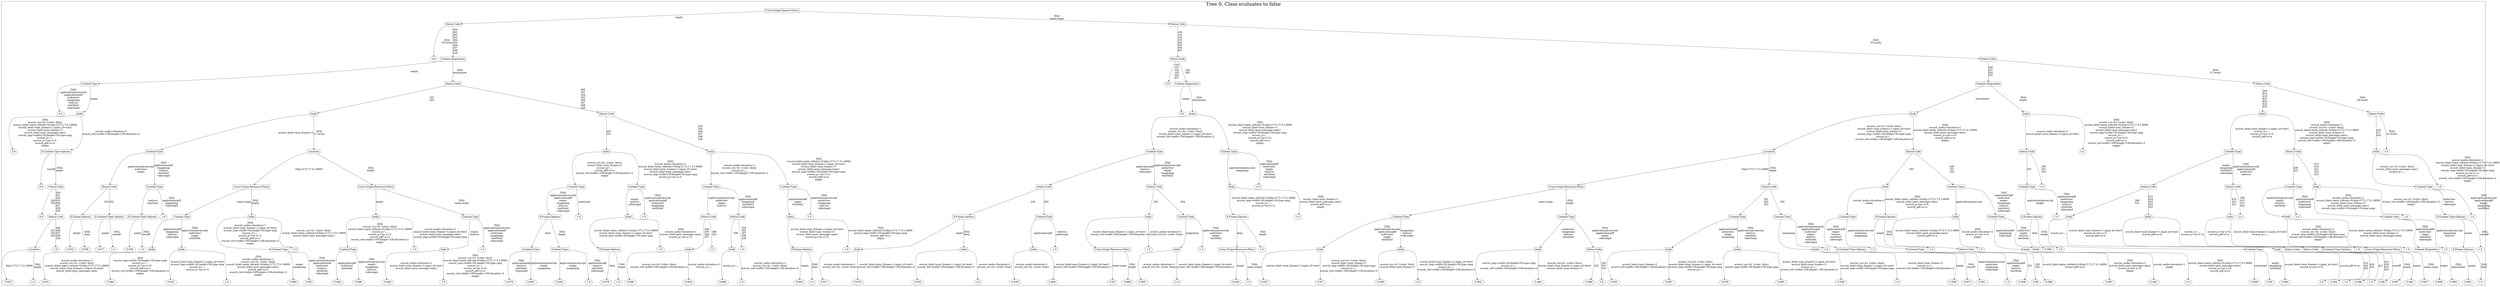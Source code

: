 /*
Generated by:
    http://https://github.com/h2oai/h2o-3/tree/master/h2o-genmodel/src/main/java/hex/genmodel/tools/PrintMojo.java
*/

/*
On a mac:

$ brew install graphviz
$ dot -Tpng file.gv -o file.png
$ open file.png
*/

digraph G {

subgraph cluster_0 {
/* Nodes */

/* Level 0 */
{
"SG_0_Node_0" [shape=box, fontsize=20, label="Cross-Origin-Opener-Policy"]
}

/* Level 1 */
{
"SG_0_Node_1" [shape=box, fontsize=20, label="Status-Code"]
"SG_0_Node_2" [shape=box, fontsize=20, label="Status-Code"]
}

/* Level 2 */
{
"SG_0_Node_187" [fontsize=20, label="0.0"]
"SG_0_Node_3" [shape=box, fontsize=20, label="Content-Disposition"]
"SG_0_Node_4" [shape=box, fontsize=20, label="Status-Code"]
"SG_0_Node_5" [shape=box, fontsize=20, label="Status-Code"]
}

/* Level 3 */
{
"SG_0_Node_6" [shape=box, fontsize=20, label="Content-Type"]
"SG_0_Node_7" [shape=box, fontsize=20, label="Status-Code"]
"SG_0_Node_188" [fontsize=20, label="0.0"]
"SG_0_Node_8" [shape=box, fontsize=20, label="Content-Disposition"]
"SG_0_Node_9" [shape=box, fontsize=20, label="Content-Disposition"]
"SG_0_Node_10" [shape=box, fontsize=20, label="Status-Code"]
}

/* Level 4 */
{
"SG_0_Node_189" [fontsize=20, label="0.0"]
"SG_0_Node_11" [shape=box, fontsize=20, label="body"]
"SG_0_Node_12" [shape=box, fontsize=20, label="body"]
"SG_0_Node_13" [shape=box, fontsize=20, label="Status-Code"]
"SG_0_Node_190" [fontsize=20, label="0.0"]
"SG_0_Node_14" [shape=box, fontsize=20, label="body"]
"SG_0_Node_15" [shape=box, fontsize=20, label="body"]
"SG_0_Node_16" [shape=box, fontsize=20, label="body"]
"SG_0_Node_17" [shape=box, fontsize=20, label="body"]
"SG_0_Node_18" [shape=box, fontsize=20, label="Status-Code"]
}

/* Level 5 */
{
"SG_0_Node_191" [fontsize=20, label="0.0"]
"SG_0_Node_19" [shape=box, fontsize=20, label="X-Content-Type-Options"]
"SG_0_Node_20" [shape=box, fontsize=20, label="Content-Type"]
"SG_0_Node_21" [shape=box, fontsize=20, label="Location"]
"SG_0_Node_22" [shape=box, fontsize=20, label="body"]
"SG_0_Node_23" [shape=box, fontsize=20, label="body"]
"SG_0_Node_24" [shape=box, fontsize=20, label="Content-Type"]
"SG_0_Node_25" [shape=box, fontsize=20, label="Content-Type"]
"SG_0_Node_26" [shape=box, fontsize=20, label="Location"]
"SG_0_Node_27" [shape=box, fontsize=20, label="Status-Code"]
"SG_0_Node_28" [shape=box, fontsize=20, label="Status-Code"]
"SG_0_Node_192" [fontsize=20, label="1.0"]
"SG_0_Node_29" [shape=box, fontsize=20, label="Content-Type"]
"SG_0_Node_30" [shape=box, fontsize=20, label="Status-Code"]
"SG_0_Node_31" [shape=box, fontsize=20, label="body"]
"SG_0_Node_193" [fontsize=20, label="1.0"]
}

/* Level 6 */
{
"SG_0_Node_194" [fontsize=20, label="0.0"]
"SG_0_Node_32" [shape=box, fontsize=20, label="Status-Code"]
"SG_0_Node_33" [shape=box, fontsize=20, label="Status-Code"]
"SG_0_Node_34" [shape=box, fontsize=20, label="Content-Type"]
"SG_0_Node_35" [shape=box, fontsize=20, label="Cross-Origin-Resource-Policy"]
"SG_0_Node_36" [shape=box, fontsize=20, label="Cross-Origin-Resource-Policy"]
"SG_0_Node_37" [shape=box, fontsize=20, label="Content-Type"]
"SG_0_Node_38" [shape=box, fontsize=20, label="Content-Type"]
"SG_0_Node_39" [shape=box, fontsize=20, label="Content-Type"]
"SG_0_Node_40" [shape=box, fontsize=20, label="Content-Type"]
"SG_0_Node_41" [shape=box, fontsize=20, label="Status-Code"]
"SG_0_Node_42" [shape=box, fontsize=20, label="Status-Code"]
"SG_0_Node_43" [shape=box, fontsize=20, label="body"]
"SG_0_Node_195" [fontsize=20, label="1.0"]
"SG_0_Node_44" [shape=box, fontsize=20, label="Cross-Origin-Resource-Policy"]
"SG_0_Node_45" [shape=box, fontsize=20, label="Status-Code"]
"SG_0_Node_46" [shape=box, fontsize=20, label="body"]
"SG_0_Node_47" [shape=box, fontsize=20, label="Content-Type"]
"SG_0_Node_48" [shape=box, fontsize=20, label="Content-Type"]
"SG_0_Node_196" [fontsize=20, label="1.0"]
"SG_0_Node_49" [shape=box, fontsize=20, label="Status-Code"]
"SG_0_Node_50" [shape=box, fontsize=20, label="Status-Code"]
"SG_0_Node_51" [shape=box, fontsize=20, label="Content-Type"]
"SG_0_Node_52" [shape=box, fontsize=20, label="body"]
"SG_0_Node_53" [shape=box, fontsize=20, label="Content-Type"]
"SG_0_Node_197" [fontsize=20, label="1.0"]
}

/* Level 7 */
{
"SG_0_Node_198" [fontsize=20, label="0.0"]
"SG_0_Node_54" [shape=box, fontsize=20, label="Status-Code"]
"SG_0_Node_55" [shape=box, fontsize=20, label="X-Frame-Options"]
"SG_0_Node_56" [shape=box, fontsize=20, label="X-Content-Type-Options"]
"SG_0_Node_57" [shape=box, fontsize=20, label="X-Content-Type-Options"]
"SG_0_Node_199" [fontsize=20, label="1.0"]
"SG_0_Node_58" [shape=box, fontsize=20, label="Content-Type"]
"SG_0_Node_59" [shape=box, fontsize=20, label="body"]
"SG_0_Node_60" [shape=box, fontsize=20, label="body"]
"SG_0_Node_61" [shape=box, fontsize=20, label="Content-Type"]
"SG_0_Node_62" [shape=box, fontsize=20, label="X-Frame-Options"]
"SG_0_Node_200" [fontsize=20, label="1.0"]
"SG_0_Node_63" [shape=box, fontsize=20, label="body"]
"SG_0_Node_201" [fontsize=20, label="1.0"]
"SG_0_Node_64" [shape=box, fontsize=20, label="Status-Code"]
"SG_0_Node_65" [shape=box, fontsize=20, label="Status-Code"]
"SG_0_Node_66" [shape=box, fontsize=20, label="body"]
"SG_0_Node_202" [fontsize=20, label="1.0"]
"SG_0_Node_67" [shape=box, fontsize=20, label="X-Frame-Options"]
"SG_0_Node_68" [shape=box, fontsize=20, label="Content-Type"]
"SG_0_Node_69" [shape=box, fontsize=20, label="body"]
"SG_0_Node_70" [shape=box, fontsize=20, label="Content-Type"]
"SG_0_Node_71" [shape=box, fontsize=20, label="X-Frame-Options"]
"SG_0_Node_203" [fontsize=20, label="1.0"]
"SG_0_Node_72" [shape=box, fontsize=20, label="Content-Type"]
"SG_0_Node_73" [shape=box, fontsize=20, label="Content-Type"]
"SG_0_Node_74" [shape=box, fontsize=20, label="Content-Type"]
"SG_0_Node_75" [shape=box, fontsize=20, label="Content-Type"]
"SG_0_Node_76" [shape=box, fontsize=20, label="Content-Type"]
"SG_0_Node_77" [shape=box, fontsize=20, label="X-Frame-Options"]
"SG_0_Node_78" [shape=box, fontsize=20, label="body"]
"SG_0_Node_79" [shape=box, fontsize=20, label="Content-Type"]
"SG_0_Node_80" [shape=box, fontsize=20, label="X-Frame-Options"]
"SG_0_Node_204" [fontsize=20, label="1.0"]
"SG_0_Node_81" [shape=box, fontsize=20, label="body"]
"SG_0_Node_82" [shape=box, fontsize=20, label="body"]
"SG_0_Node_83" [shape=box, fontsize=20, label="body"]
"SG_0_Node_205" [fontsize=20, label="1.0"]
"SG_0_Node_84" [shape=box, fontsize=20, label="body"]
"SG_0_Node_206" [fontsize=20, label="1.0"]
"SG_0_Node_85" [shape=box, fontsize=20, label="Content-Type"]
"SG_0_Node_207" [fontsize=20, label="1.0"]
"SG_0_Node_86" [shape=box, fontsize=20, label="X-Content-Type-Options"]
"SG_0_Node_208" [fontsize=20, label="1.0"]
}

/* Level 8 */
{
"SG_0_Node_87" [shape=box, fontsize=20, label="Location"]
"SG_0_Node_209" [fontsize=20, label="1.0"]
"SG_0_Node_210" [fontsize=20, label="0.833"]
"SG_0_Node_211" [fontsize=20, label="0.958"]
"SG_0_Node_212" [fontsize=20, label="0.917"]
"SG_0_Node_213" [fontsize=20, label="1.0"]
"SG_0_Node_214" [fontsize=20, label="0.938"]
"SG_0_Node_215" [fontsize=20, label="1.0"]
"SG_0_Node_92" [shape=box, fontsize=20, label="body"]
"SG_0_Node_93" [shape=box, fontsize=20, label="body"]
"SG_0_Node_94" [shape=box, fontsize=20, label="Content-Type"]
"SG_0_Node_216" [fontsize=20, label="1.0"]
"SG_0_Node_95" [shape=box, fontsize=20, label="Content-Type"]
"SG_0_Node_217" [fontsize=20, label="1.0"]
"SG_0_Node_96" [shape=box, fontsize=20, label="body"]
"SG_0_Node_218" [fontsize=20, label="1.0"]
"SG_0_Node_97" [shape=box, fontsize=20, label="Content-Type"]
"SG_0_Node_98" [shape=box, fontsize=20, label="Content-Type"]
"SG_0_Node_99" [shape=box, fontsize=20, label="X-Frame-Options"]
"SG_0_Node_219" [fontsize=20, label="1.0"]
"SG_0_Node_100" [shape=box, fontsize=20, label="body"]
"SG_0_Node_220" [fontsize=20, label="1.0"]
"SG_0_Node_101" [shape=box, fontsize=20, label="body"]
"SG_0_Node_221" [fontsize=20, label="1.0"]
"SG_0_Node_102" [shape=box, fontsize=20, label="X-Frame-Options"]
"SG_0_Node_222" [fontsize=20, label="1.0"]
"SG_0_Node_103" [shape=box, fontsize=20, label="body"]
"SG_0_Node_104" [shape=box, fontsize=20, label="body"]
"SG_0_Node_105" [shape=box, fontsize=20, label="body"]
"SG_0_Node_223" [fontsize=20, label="1.0"]
"SG_0_Node_106" [shape=box, fontsize=20, label="Cross-Origin-Resource-Policy"]
"SG_0_Node_224" [fontsize=20, label="1.0"]
"SG_0_Node_107" [shape=box, fontsize=20, label="body"]
"SG_0_Node_225" [fontsize=20, label="1.0"]
"SG_0_Node_108" [shape=box, fontsize=20, label="Cross-Origin-Resource-Policy"]
"SG_0_Node_226" [fontsize=20, label="1.0"]
"SG_0_Node_109" [shape=box, fontsize=20, label="body"]
"SG_0_Node_110" [shape=box, fontsize=20, label="body"]
"SG_0_Node_111" [shape=box, fontsize=20, label="body"]
"SG_0_Node_112" [shape=box, fontsize=20, label="Status-Code"]
"SG_0_Node_113" [shape=box, fontsize=20, label="body"]
"SG_0_Node_114" [shape=box, fontsize=20, label="body"]
"SG_0_Node_115" [shape=box, fontsize=20, label="body"]
"SG_0_Node_227" [fontsize=20, label="1.0"]
"SG_0_Node_116" [shape=box, fontsize=20, label="X-Content-Type-Options"]
"SG_0_Node_228" [fontsize=20, label="1.0"]
"SG_0_Node_117" [shape=box, fontsize=20, label="Content-Type"]
"SG_0_Node_229" [fontsize=20, label="1.0"]
"SG_0_Node_118" [shape=box, fontsize=20, label="Status-Code"]
"SG_0_Node_230" [fontsize=20, label="1.0"]
"SG_0_Node_119" [shape=box, fontsize=20, label="body"]
"SG_0_Node_120" [shape=box, fontsize=20, label="body"]
"SG_0_Node_231" [fontsize=20, label="0.906"]
"SG_0_Node_232" [fontsize=20, label="1.0"]
"SG_0_Node_122" [shape=box, fontsize=20, label="Content-Type"]
"SG_0_Node_123" [shape=box, fontsize=20, label="body"]
"SG_0_Node_124" [shape=box, fontsize=20, label="Status-Code"]
"SG_0_Node_125" [shape=box, fontsize=20, label="Status-Code"]
"SG_0_Node_126" [shape=box, fontsize=20, label="X-Content-Type-Options"]
"SG_0_Node_233" [fontsize=20, label="1.0"]
"SG_0_Node_127" [shape=box, fontsize=20, label="Cross-Origin-Resource-Policy"]
"SG_0_Node_234" [fontsize=20, label="1.0"]
"SG_0_Node_128" [shape=box, fontsize=20, label="Content-Disposition"]
"SG_0_Node_235" [fontsize=20, label="1.0"]
"SG_0_Node_129" [shape=box, fontsize=20, label="X-Frame-Options"]
"SG_0_Node_236" [fontsize=20, label="1.0"]
}

/* Level 9 */
{
"SG_0_Node_237" [fontsize=20, label="0.833"]
"SG_0_Node_238" [fontsize=20, label="1.0"]
"SG_0_Node_239" [fontsize=20, label="0.925"]
"SG_0_Node_240" [fontsize=20, label="0.984"]
"SG_0_Node_241" [fontsize=20, label="0.953"]
"SG_0_Node_242" [fontsize=20, label="1.0"]
"SG_0_Node_243" [fontsize=20, label="0.969"]
"SG_0_Node_244" [fontsize=20, label="0.99"]
"SG_0_Node_245" [fontsize=20, label="0.964"]
"SG_0_Node_246" [fontsize=20, label="0.986"]
"SG_0_Node_247" [fontsize=20, label="0.938"]
"SG_0_Node_248" [fontsize=20, label="1.0"]
"SG_0_Node_249" [fontsize=20, label="0.979"]
"SG_0_Node_250" [fontsize=20, label="0.993"]
"SG_0_Node_251" [fontsize=20, label="0.983"]
"SG_0_Node_252" [fontsize=20, label="1.0"]
"SG_0_Node_253" [fontsize=20, label="0.979"]
"SG_0_Node_254" [fontsize=20, label="1.0"]
"SG_0_Node_255" [fontsize=20, label="0.986"]
"SG_0_Node_256" [fontsize=20, label="0.994"]
"SG_0_Node_257" [fontsize=20, label="0.984"]
"SG_0_Node_258" [fontsize=20, label="1.0"]
"SG_0_Node_259" [fontsize=20, label="0.993"]
"SG_0_Node_260" [fontsize=20, label="1.0"]
"SG_0_Node_261" [fontsize=20, label="0.917"]
"SG_0_Node_262" [fontsize=20, label="0.979"]
"SG_0_Node_263" [fontsize=20, label="0.958"]
"SG_0_Node_264" [fontsize=20, label="1.0"]
"SG_0_Node_265" [fontsize=20, label="0.938"]
"SG_0_Node_266" [fontsize=20, label="0.969"]
"SG_0_Node_267" [fontsize=20, label="0.95"]
"SG_0_Node_268" [fontsize=20, label="0.988"]
"SG_0_Node_269" [fontsize=20, label="0.969"]
"SG_0_Node_270" [fontsize=20, label="1.0"]
"SG_0_Node_271" [fontsize=20, label="0.938"]
"SG_0_Node_272" [fontsize=20, label="1.0"]
"SG_0_Node_273" [fontsize=20, label="0.925"]
"SG_0_Node_274" [fontsize=20, label="0.97"]
"SG_0_Node_275" [fontsize=20, label="0.958"]
"SG_0_Node_276" [fontsize=20, label="1.0"]
"SG_0_Node_277" [fontsize=20, label="0.964"]
"SG_0_Node_278" [fontsize=20, label="0.984"]
"SG_0_Node_279" [fontsize=20, label="0.969"]
"SG_0_Node_280" [fontsize=20, label="1.0"]
"SG_0_Node_281" [fontsize=20, label="0.958"]
"SG_0_Node_282" [fontsize=20, label="0.987"]
"SG_0_Node_283" [fontsize=20, label="0.979"]
"SG_0_Node_284" [fontsize=20, label="0.995"]
"SG_0_Node_285" [fontsize=20, label="0.958"]
"SG_0_Node_286" [fontsize=20, label="1.0"]
"SG_0_Node_287" [fontsize=20, label="0.938"]
"SG_0_Node_288" [fontsize=20, label="0.975"]
"SG_0_Node_289" [fontsize=20, label="0.961"]
"SG_0_Node_290" [fontsize=20, label="1.0"]
"SG_0_Node_291" [fontsize=20, label="0.938"]
"SG_0_Node_292" [fontsize=20, label="0.99"]
"SG_0_Node_293" [fontsize=20, label="0.986"]
"SG_0_Node_294" [fontsize=20, label="0.997"]
"SG_0_Node_295" [fontsize=20, label="0.992"]
"SG_0_Node_296" [fontsize=20, label="1.0"]
"SG_0_Node_297" [fontsize=20, label="0.969"]
"SG_0_Node_298" [fontsize=20, label="0.99"]
"SG_0_Node_299" [fontsize=20, label="0.992"]
"SG_0_Node_300" [fontsize=20, label="1.0"]
"SG_0_Node_301" [fontsize=20, label="0.992"]
"SG_0_Node_302" [fontsize=20, label="1.0"]
"SG_0_Node_303" [fontsize=20, label="0.996"]
"SG_0_Node_304" [fontsize=20, label="1.0"]
"SG_0_Node_305" [fontsize=20, label="0.99"]
"SG_0_Node_306" [fontsize=20, label="0.997"]
"SG_0_Node_307" [fontsize=20, label="0.992"]
"SG_0_Node_308" [fontsize=20, label="0.997"]
"SG_0_Node_309" [fontsize=20, label="0.998"]
"SG_0_Node_310" [fontsize=20, label="0.999"]
"SG_0_Node_311" [fontsize=20, label="0.981"]
"SG_0_Node_312" [fontsize=20, label="1.0"]
}

/* Edges */
"SG_0_Node_0" -> "SG_0_Node_1" [fontsize=20, label="empty
"]
"SG_0_Node_0" -> "SG_0_Node_2" [fontsize=20, label="[NA]
same-origin
"]
"SG_0_Node_2" -> "SG_0_Node_4" [fontsize=20, label="100
101
102
103
204
205
304
407
"]
"SG_0_Node_2" -> "SG_0_Node_5" [fontsize=20, label="[NA]
55 levels
"]
"SG_0_Node_5" -> "SG_0_Node_9" [fontsize=20, label="200
201
202
203
"]
"SG_0_Node_5" -> "SG_0_Node_10" [fontsize=20, label="[NA]
51 levels
"]
"SG_0_Node_10" -> "SG_0_Node_17" [fontsize=20, label="206
415
418
421
422
423
425
"]
"SG_0_Node_10" -> "SG_0_Node_18" [fontsize=20, label="[NA]
44 levels
"]
"SG_0_Node_18" -> "SG_0_Node_31" [fontsize=20, label="416
417
424
"]
"SG_0_Node_18" -> "SG_0_Node_193" [fontsize=20, label="[NA]
41 levels
"]
"SG_0_Node_31" -> "SG_0_Node_53" [fontsize=20, label="ecocnt_css=h1 {color: blue}
ecocnt_html=post_message=mes1
ecocnt_js=.,,.
"]
"SG_0_Node_31" -> "SG_0_Node_197" [fontsize=20, label="[NA]
ecocnt_audio=duration=1
ecocnt_html=meta_refresh=0;http://172.17.0.1:8000
ecocnt_html=num_frames=1,input_id=test1
ecocnt_html=num_frames=2
ecocnt_img=width=50,height=50,type=png
ecocnt_js=var a=5;
ecocnt_pdf=a=a
ecocnt_vid=width=100,height=100,duration=2
empty
"]
"SG_0_Node_53" -> "SG_0_Node_86" [fontsize=20, label="audio/wav
text/css
video/mp4
"]
"SG_0_Node_53" -> "SG_0_Node_208" [fontsize=20, label="[NA]
application/javascript
application/pdf
empty
image/png
text/html
"]
"SG_0_Node_86" -> "SG_0_Node_129" [fontsize=20, label="empty
"]
"SG_0_Node_86" -> "SG_0_Node_236" [fontsize=20, label="[NA]
nosniff
"]
"SG_0_Node_129" -> "SG_0_Node_311" [fontsize=20, label="empty
"]
"SG_0_Node_129" -> "SG_0_Node_312" [fontsize=20, label="[NA]
deny
"]
"SG_0_Node_17" -> "SG_0_Node_29" [fontsize=20, label="ecocnt_html=num_frames=1,input_id=test1
ecocnt_js=.,,.
ecocnt_js=var a=5;
ecocnt_pdf=a=a
"]
"SG_0_Node_17" -> "SG_0_Node_30" [fontsize=20, label="[NA]
ecocnt_audio=duration=1
ecocnt_css=h1 {color: blue}
ecocnt_html=meta_refresh=0;http://172.17.0.1:8000
ecocnt_html=num_frames=2
ecocnt_html=post_message=mes1
ecocnt_img=width=50,height=50,type=png
ecocnt_vid=width=100,height=100,duration=2
empty
"]
"SG_0_Node_30" -> "SG_0_Node_51" [fontsize=20, label="206
422
"]
"SG_0_Node_30" -> "SG_0_Node_52" [fontsize=20, label="415
418
421
423
425
"]
"SG_0_Node_52" -> "SG_0_Node_85" [fontsize=20, label="[NA]
ecocnt_audio=duration=1
ecocnt_html=meta_refresh=0;http://172.17.0.1:8000
ecocnt_html=num_frames=2
ecocnt_html=post_message=mes1
ecocnt_img=width=50,height=50,type=png
"]
"SG_0_Node_52" -> "SG_0_Node_207" [fontsize=20, label="ecocnt_css=h1 {color: blue}
ecocnt_vid=width=100,height=100,duration=2
empty
"]
"SG_0_Node_85" -> "SG_0_Node_128" [fontsize=20, label="[NA]
application/pdf
audio/wav
empty
text/html
video/mp4
"]
"SG_0_Node_85" -> "SG_0_Node_235" [fontsize=20, label="application/javascript
image/png
text/css
"]
"SG_0_Node_128" -> "SG_0_Node_309" [fontsize=20, label="empty
"]
"SG_0_Node_128" -> "SG_0_Node_310" [fontsize=20, label="[NA]
attachment
"]
"SG_0_Node_51" -> "SG_0_Node_84" [fontsize=20, label="application/javascript
empty
text/css
text/html
"]
"SG_0_Node_51" -> "SG_0_Node_206" [fontsize=20, label="[NA]
application/pdf
audio/wav
image/png
video/mp4
"]
"SG_0_Node_84" -> "SG_0_Node_127" [fontsize=20, label="[NA]
ecocnt_audio=duration=1
ecocnt_css=h1 {color: blue}
ecocnt_img=width=50,height=50,type=png
ecocnt_vid=width=100,height=100,duration=2
empty
"]
"SG_0_Node_84" -> "SG_0_Node_234" [fontsize=20, label="ecocnt_html=meta_refresh=0;http://172.17.0.1:8000
ecocnt_html=num_frames=2
ecocnt_html=post_message=mes1
"]
"SG_0_Node_127" -> "SG_0_Node_307" [fontsize=20, label="empty
"]
"SG_0_Node_127" -> "SG_0_Node_308" [fontsize=20, label="[NA]
same-origin
"]
"SG_0_Node_29" -> "SG_0_Node_49" [fontsize=20, label="empty
image/png
text/html
video/mp4
"]
"SG_0_Node_29" -> "SG_0_Node_50" [fontsize=20, label="[NA]
application/javascript
application/pdf
audio/wav
text/css
"]
"SG_0_Node_50" -> "SG_0_Node_83" [fontsize=20, label="418
423
425
"]
"SG_0_Node_50" -> "SG_0_Node_205" [fontsize=20, label="206
415
421
422
"]
"SG_0_Node_83" -> "SG_0_Node_126" [fontsize=20, label="ecocnt_js=var a=5;
ecocnt_pdf=a=a
"]
"SG_0_Node_83" -> "SG_0_Node_233" [fontsize=20, label="ecocnt_html=num_frames=1,input_id=test1
ecocnt_js=.,,.
"]
"SG_0_Node_126" -> "SG_0_Node_305" [fontsize=20, label="nosniff
"]
"SG_0_Node_126" -> "SG_0_Node_306" [fontsize=20, label="[NA]
empty
"]
"SG_0_Node_49" -> "SG_0_Node_81" [fontsize=20, label="206
421
"]
"SG_0_Node_49" -> "SG_0_Node_82" [fontsize=20, label="415
418
422
423
425
"]
"SG_0_Node_82" -> "SG_0_Node_124" [fontsize=20, label="ecocnt_html=num_frames=1,input_id=test1
ecocnt_pdf=a=a
"]
"SG_0_Node_82" -> "SG_0_Node_125" [fontsize=20, label="ecocnt_js=.,,.
ecocnt_js=var a=5;
"]
"SG_0_Node_125" -> "SG_0_Node_303" [fontsize=20, label="423
"]
"SG_0_Node_125" -> "SG_0_Node_304" [fontsize=20, label="415
418
422
425
"]
"SG_0_Node_124" -> "SG_0_Node_301" [fontsize=20, label="415
422
425
"]
"SG_0_Node_124" -> "SG_0_Node_302" [fontsize=20, label="418
423
"]
"SG_0_Node_81" -> "SG_0_Node_122" [fontsize=20, label="ecocnt_js=.,,.
"]
"SG_0_Node_81" -> "SG_0_Node_123" [fontsize=20, label="ecocnt_html=num_frames=1,input_id=test1
ecocnt_js=var a=5;
ecocnt_pdf=a=a
"]
"SG_0_Node_123" -> "SG_0_Node_299" [fontsize=20, label="ecocnt_html=num_frames=1,input_id=test1
ecocnt_js=var a=5;
"]
"SG_0_Node_123" -> "SG_0_Node_300" [fontsize=20, label="ecocnt_pdf=a=a
"]
"SG_0_Node_122" -> "SG_0_Node_297" [fontsize=20, label="video/mp4
"]
"SG_0_Node_122" -> "SG_0_Node_298" [fontsize=20, label="empty
image/png
text/html
"]
"SG_0_Node_9" -> "SG_0_Node_15" [fontsize=20, label="attachment
"]
"SG_0_Node_9" -> "SG_0_Node_16" [fontsize=20, label="[NA]
empty
"]
"SG_0_Node_16" -> "SG_0_Node_28" [fontsize=20, label="ecocnt_audio=duration=1
ecocnt_html=num_frames=1,input_id=test1
"]
"SG_0_Node_16" -> "SG_0_Node_192" [fontsize=20, label="[NA]
ecocnt_css=h1 {color: blue}
ecocnt_html=meta_refresh=0;http://172.17.0.1:8000
ecocnt_html=num_frames=2
ecocnt_html=post_message=mes1
ecocnt_img=width=50,height=50,type=png
ecocnt_js=.,,.
ecocnt_js=var a=5;
ecocnt_pdf=a=a
ecocnt_vid=width=100,height=100,duration=2
empty
"]
"SG_0_Node_28" -> "SG_0_Node_48" [fontsize=20, label="201
"]
"SG_0_Node_28" -> "SG_0_Node_196" [fontsize=20, label="200
202
203
"]
"SG_0_Node_48" -> "SG_0_Node_80" [fontsize=20, label="application/javascript
empty
"]
"SG_0_Node_48" -> "SG_0_Node_204" [fontsize=20, label="[NA]
application/pdf
audio/wav
image/png
text/css
text/html
video/mp4
"]
"SG_0_Node_80" -> "SG_0_Node_231" [fontsize=20, label="deny
"]
"SG_0_Node_80" -> "SG_0_Node_232" [fontsize=20, label="[NA]
empty
"]
"SG_0_Node_15" -> "SG_0_Node_26" [fontsize=20, label="ecocnt_css=h1 {color: blue}
ecocnt_html=num_frames=1,input_id=test1
ecocnt_html=num_frames=2
ecocnt_img=width=50,height=50,type=png
ecocnt_js=.,,.
ecocnt_vid=width=100,height=100,duration=2
"]
"SG_0_Node_15" -> "SG_0_Node_27" [fontsize=20, label="[NA]
ecocnt_audio=duration=1
ecocnt_html=meta_refresh=0;http://172.17.0.1:8000
ecocnt_html=post_message=mes1
ecocnt_js=var a=5;
ecocnt_pdf=a=a
empty
"]
"SG_0_Node_27" -> "SG_0_Node_46" [fontsize=20, label="203
"]
"SG_0_Node_27" -> "SG_0_Node_47" [fontsize=20, label="200
201
202
"]
"SG_0_Node_47" -> "SG_0_Node_78" [fontsize=20, label="application/javascript
"]
"SG_0_Node_47" -> "SG_0_Node_79" [fontsize=20, label="[NA]
application/pdf
audio/wav
empty
image/png
text/css
text/html
video/mp4
"]
"SG_0_Node_79" -> "SG_0_Node_119" [fontsize=20, label="application/pdf
image/png
video/mp4
"]
"SG_0_Node_79" -> "SG_0_Node_120" [fontsize=20, label="[NA]
audio/wav
empty
text/css
text/html
"]
"SG_0_Node_120" -> "SG_0_Node_295" [fontsize=20, label="ecocnt_audio=duration=1
empty
"]
"SG_0_Node_120" -> "SG_0_Node_296" [fontsize=20, label="[NA]
ecocnt_html=meta_refresh=0;http://172.17.0.1:8000
ecocnt_html=post_message=mes1
ecocnt_js=var a=5;
ecocnt_pdf=a=a
"]
"SG_0_Node_119" -> "SG_0_Node_293" [fontsize=20, label="ecocnt_html=meta_refresh=0;http://172.17.0.1:8000
ecocnt_pdf=a=a
"]
"SG_0_Node_119" -> "SG_0_Node_294" [fontsize=20, label="[NA]
ecocnt_audio=duration=1
ecocnt_html=post_message=mes1
ecocnt_js=var a=5;
empty
"]
"SG_0_Node_78" -> "SG_0_Node_118" [fontsize=20, label="ecocnt_html=meta_refresh=0;http://172.17.0.1:8000
ecocnt_html=post_message=mes1
ecocnt_pdf=a=a
"]
"SG_0_Node_78" -> "SG_0_Node_230" [fontsize=20, label="[NA]
ecocnt_audio=duration=1
ecocnt_js=var a=5;
empty
"]
"SG_0_Node_118" -> "SG_0_Node_291" [fontsize=20, label="201
"]
"SG_0_Node_118" -> "SG_0_Node_292" [fontsize=20, label="200
202
"]
"SG_0_Node_46" -> "SG_0_Node_76" [fontsize=20, label="ecocnt_audio=duration=1
empty
"]
"SG_0_Node_46" -> "SG_0_Node_77" [fontsize=20, label="[NA]
ecocnt_html=meta_refresh=0;http://172.17.0.1:8000
ecocnt_html=post_message=mes1
ecocnt_js=var a=5;
ecocnt_pdf=a=a
"]
"SG_0_Node_77" -> "SG_0_Node_117" [fontsize=20, label="empty
"]
"SG_0_Node_77" -> "SG_0_Node_229" [fontsize=20, label="[NA]
deny
"]
"SG_0_Node_117" -> "SG_0_Node_289" [fontsize=20, label="application/javascript
audio/wav
image/png
video/mp4
"]
"SG_0_Node_117" -> "SG_0_Node_290" [fontsize=20, label="[NA]
application/pdf
empty
text/css
text/html
"]
"SG_0_Node_76" -> "SG_0_Node_116" [fontsize=20, label="[NA]
application/pdf
empty
text/css
text/html
video/mp4
"]
"SG_0_Node_76" -> "SG_0_Node_228" [fontsize=20, label="application/javascript
audio/wav
image/png
"]
"SG_0_Node_116" -> "SG_0_Node_287" [fontsize=20, label="empty
"]
"SG_0_Node_116" -> "SG_0_Node_288" [fontsize=20, label="[NA]
nosniff
"]
"SG_0_Node_26" -> "SG_0_Node_44" [fontsize=20, label="http://172.17.0.1:8000
"]
"SG_0_Node_26" -> "SG_0_Node_45" [fontsize=20, label="[NA]
empty
"]
"SG_0_Node_45" -> "SG_0_Node_74" [fontsize=20, label="201
202
203
"]
"SG_0_Node_45" -> "SG_0_Node_75" [fontsize=20, label="200
"]
"SG_0_Node_75" -> "SG_0_Node_115" [fontsize=20, label="image/png
"]
"SG_0_Node_75" -> "SG_0_Node_227" [fontsize=20, label="[NA]
application/javascript
application/pdf
audio/wav
empty
text/css
text/html
video/mp4
"]
"SG_0_Node_115" -> "SG_0_Node_285" [fontsize=20, label="ecocnt_css=h1 {color: blue}
ecocnt_html=num_frames=1,input_id=test1
ecocnt_img=width=50,height=50,type=png
"]
"SG_0_Node_115" -> "SG_0_Node_286" [fontsize=20, label="ecocnt_html=num_frames=2
ecocnt_js=.,,.
ecocnt_vid=width=100,height=100,duration=2
"]
"SG_0_Node_74" -> "SG_0_Node_113" [fontsize=20, label="application/pdf
audio/wav
empty
image/png
"]
"SG_0_Node_74" -> "SG_0_Node_114" [fontsize=20, label="[NA]
application/javascript
text/css
text/html
video/mp4
"]
"SG_0_Node_114" -> "SG_0_Node_283" [fontsize=20, label="ecocnt_css=h1 {color: blue}
ecocnt_img=width=50,height=50,type=png
"]
"SG_0_Node_114" -> "SG_0_Node_284" [fontsize=20, label="ecocnt_html=num_frames=1,input_id=test1
ecocnt_html=num_frames=2
ecocnt_js=.,,.
ecocnt_vid=width=100,height=100,duration=2
"]
"SG_0_Node_113" -> "SG_0_Node_281" [fontsize=20, label="ecocnt_html=num_frames=2
ecocnt_vid=width=100,height=100,duration=2
"]
"SG_0_Node_113" -> "SG_0_Node_282" [fontsize=20, label="ecocnt_css=h1 {color: blue}
ecocnt_html=num_frames=1,input_id=test1
ecocnt_img=width=50,height=50,type=png
ecocnt_js=.,,.
"]
"SG_0_Node_44" -> "SG_0_Node_72" [fontsize=20, label="same-origin
"]
"SG_0_Node_44" -> "SG_0_Node_73" [fontsize=20, label="[NA]
empty
"]
"SG_0_Node_73" -> "SG_0_Node_111" [fontsize=20, label="audio/wav
image/png
text/css
text/html
"]
"SG_0_Node_73" -> "SG_0_Node_112" [fontsize=20, label="[NA]
application/javascript
application/pdf
empty
video/mp4
"]
"SG_0_Node_112" -> "SG_0_Node_279" [fontsize=20, label="202
"]
"SG_0_Node_112" -> "SG_0_Node_280" [fontsize=20, label="200
201
203
"]
"SG_0_Node_111" -> "SG_0_Node_277" [fontsize=20, label="ecocnt_img=width=50,height=50,type=png
ecocnt_js=.,,.
ecocnt_vid=width=100,height=100,duration=2
"]
"SG_0_Node_111" -> "SG_0_Node_278" [fontsize=20, label="ecocnt_css=h1 {color: blue}
ecocnt_html=num_frames=1,input_id=test1
ecocnt_html=num_frames=2
"]
"SG_0_Node_72" -> "SG_0_Node_109" [fontsize=20, label="[NA]
application/javascript
application/pdf
audio/wav
empty
text/html
"]
"SG_0_Node_72" -> "SG_0_Node_110" [fontsize=20, label="image/png
text/css
video/mp4
"]
"SG_0_Node_110" -> "SG_0_Node_275" [fontsize=20, label="ecocnt_css=h1 {color: blue}
ecocnt_html=num_frames=2
"]
"SG_0_Node_110" -> "SG_0_Node_276" [fontsize=20, label="ecocnt_html=num_frames=1,input_id=test1
ecocnt_img=width=50,height=50,type=png
ecocnt_js=.,,.
ecocnt_vid=width=100,height=100,duration=2
"]
"SG_0_Node_109" -> "SG_0_Node_273" [fontsize=20, label="ecocnt_html=num_frames=1,input_id=test1
"]
"SG_0_Node_109" -> "SG_0_Node_274" [fontsize=20, label="ecocnt_css=h1 {color: blue}
ecocnt_html=num_frames=2
ecocnt_img=width=50,height=50,type=png
ecocnt_js=.,,.
ecocnt_vid=width=100,height=100,duration=2
"]
"SG_0_Node_4" -> "SG_0_Node_188" [fontsize=20, label="100
101
102
103
304
407
"]
"SG_0_Node_4" -> "SG_0_Node_8" [fontsize=20, label="204
205
"]
"SG_0_Node_8" -> "SG_0_Node_190" [fontsize=20, label="empty
"]
"SG_0_Node_8" -> "SG_0_Node_14" [fontsize=20, label="[NA]
attachment
"]
"SG_0_Node_14" -> "SG_0_Node_24" [fontsize=20, label="ecocnt_audio=duration=1
ecocnt_css=h1 {color: blue}
ecocnt_html=num_frames=1,input_id=test1
ecocnt_vid=width=100,height=100,duration=2
"]
"SG_0_Node_14" -> "SG_0_Node_25" [fontsize=20, label="[NA]
ecocnt_html=meta_refresh=0;http://172.17.0.1:8000
ecocnt_html=num_frames=2
ecocnt_html=post_message=mes1
ecocnt_img=width=50,height=50,type=png
ecocnt_js=.,,.
ecocnt_js=var a=5;
ecocnt_pdf=a=a
empty
"]
"SG_0_Node_25" -> "SG_0_Node_43" [fontsize=20, label="application/javascript
image/png
"]
"SG_0_Node_25" -> "SG_0_Node_195" [fontsize=20, label="[NA]
application/pdf
audio/wav
empty
text/css
text/html
video/mp4
"]
"SG_0_Node_43" -> "SG_0_Node_71" [fontsize=20, label="ecocnt_html=meta_refresh=0;http://172.17.0.1:8000
ecocnt_img=width=50,height=50,type=png
ecocnt_js=.,,.
ecocnt_js=var a=5;
"]
"SG_0_Node_43" -> "SG_0_Node_203" [fontsize=20, label="[NA]
ecocnt_html=num_frames=2
ecocnt_html=post_message=mes1
ecocnt_pdf=a=a
empty
"]
"SG_0_Node_71" -> "SG_0_Node_108" [fontsize=20, label="deny
"]
"SG_0_Node_71" -> "SG_0_Node_226" [fontsize=20, label="[NA]
empty
"]
"SG_0_Node_108" -> "SG_0_Node_271" [fontsize=20, label="empty
"]
"SG_0_Node_108" -> "SG_0_Node_272" [fontsize=20, label="[NA]
same-origin
"]
"SG_0_Node_24" -> "SG_0_Node_41" [fontsize=20, label="application/pdf
text/css
video/mp4
"]
"SG_0_Node_24" -> "SG_0_Node_42" [fontsize=20, label="[NA]
application/javascript
audio/wav
empty
image/png
text/html
"]
"SG_0_Node_42" -> "SG_0_Node_69" [fontsize=20, label="205
"]
"SG_0_Node_42" -> "SG_0_Node_70" [fontsize=20, label="204
"]
"SG_0_Node_70" -> "SG_0_Node_107" [fontsize=20, label="image/png
"]
"SG_0_Node_70" -> "SG_0_Node_225" [fontsize=20, label="[NA]
application/javascript
audio/wav
empty
text/html
"]
"SG_0_Node_107" -> "SG_0_Node_269" [fontsize=20, label="ecocnt_audio=duration=1
ecocnt_css=h1 {color: blue}
"]
"SG_0_Node_107" -> "SG_0_Node_270" [fontsize=20, label="ecocnt_html=num_frames=1,input_id=test1
ecocnt_vid=width=100,height=100,duration=2
"]
"SG_0_Node_69" -> "SG_0_Node_106" [fontsize=20, label="ecocnt_html=num_frames=1,input_id=test1
ecocnt_vid=width=100,height=100,duration=2
"]
"SG_0_Node_69" -> "SG_0_Node_224" [fontsize=20, label="ecocnt_audio=duration=1
ecocnt_css=h1 {color: blue}
"]
"SG_0_Node_106" -> "SG_0_Node_267" [fontsize=20, label="same-origin
"]
"SG_0_Node_106" -> "SG_0_Node_268" [fontsize=20, label="[NA]
empty
"]
"SG_0_Node_41" -> "SG_0_Node_67" [fontsize=20, label="204
"]
"SG_0_Node_41" -> "SG_0_Node_68" [fontsize=20, label="205
"]
"SG_0_Node_68" -> "SG_0_Node_105" [fontsize=20, label="application/pdf
"]
"SG_0_Node_68" -> "SG_0_Node_223" [fontsize=20, label="text/css
video/mp4
"]
"SG_0_Node_105" -> "SG_0_Node_265" [fontsize=20, label="ecocnt_audio=duration=1
ecocnt_css=h1 {color: blue}
"]
"SG_0_Node_105" -> "SG_0_Node_266" [fontsize=20, label="ecocnt_html=num_frames=1,input_id=test1
ecocnt_vid=width=100,height=100,duration=2
"]
"SG_0_Node_67" -> "SG_0_Node_103" [fontsize=20, label="empty
"]
"SG_0_Node_67" -> "SG_0_Node_104" [fontsize=20, label="[NA]
deny
"]
"SG_0_Node_104" -> "SG_0_Node_263" [fontsize=20, label="ecocnt_html=num_frames=1,input_id=test1
ecocnt_vid=width=100,height=100,duration=2
"]
"SG_0_Node_104" -> "SG_0_Node_264" [fontsize=20, label="ecocnt_audio=duration=1
ecocnt_css=h1 {color: blue}
"]
"SG_0_Node_103" -> "SG_0_Node_261" [fontsize=20, label="ecocnt_audio=duration=1
ecocnt_css=h1 {color: blue}
"]
"SG_0_Node_103" -> "SG_0_Node_262" [fontsize=20, label="ecocnt_html=num_frames=1,input_id=test1
ecocnt_vid=width=100,height=100,duration=2
"]
"SG_0_Node_1" -> "SG_0_Node_187" [fontsize=20, label="[NA]
53 levels
"]
"SG_0_Node_1" -> "SG_0_Node_3" [fontsize=20, label="200
201
202
203
204
205
206
207
208
226
"]
"SG_0_Node_3" -> "SG_0_Node_6" [fontsize=20, label="empty
"]
"SG_0_Node_3" -> "SG_0_Node_7" [fontsize=20, label="[NA]
attachment
"]
"SG_0_Node_7" -> "SG_0_Node_12" [fontsize=20, label="202
203
"]
"SG_0_Node_7" -> "SG_0_Node_13" [fontsize=20, label="200
201
204
205
206
207
208
226
"]
"SG_0_Node_13" -> "SG_0_Node_22" [fontsize=20, label="200
201
"]
"SG_0_Node_13" -> "SG_0_Node_23" [fontsize=20, label="204
205
206
207
208
226
"]
"SG_0_Node_23" -> "SG_0_Node_39" [fontsize=20, label="ecocnt_audio=duration=1
ecocnt_css=h1 {color: blue}
ecocnt_js=.,,.
ecocnt_vid=width=100,height=100,duration=2
"]
"SG_0_Node_23" -> "SG_0_Node_40" [fontsize=20, label="[NA]
ecocnt_html=meta_refresh=0;http://172.17.0.1:8000
ecocnt_html=num_frames=1,input_id=test1
ecocnt_html=num_frames=2
ecocnt_html=post_message=mes1
ecocnt_img=width=50,height=50,type=png
ecocnt_js=var a=5;
ecocnt_pdf=a=a
empty
"]
"SG_0_Node_40" -> "SG_0_Node_66" [fontsize=20, label="application/pdf
empty
text/html
"]
"SG_0_Node_40" -> "SG_0_Node_202" [fontsize=20, label="[NA]
application/javascript
audio/wav
image/png
text/css
video/mp4
"]
"SG_0_Node_66" -> "SG_0_Node_102" [fontsize=20, label="ecocnt_html=num_frames=1,input_id=test1
ecocnt_html=num_frames=2
ecocnt_html=post_message=mes1
ecocnt_js=var a=5;
"]
"SG_0_Node_66" -> "SG_0_Node_222" [fontsize=20, label="[NA]
ecocnt_html=meta_refresh=0;http://172.17.0.1:8000
ecocnt_img=width=50,height=50,type=png
ecocnt_pdf=a=a
empty
"]
"SG_0_Node_102" -> "SG_0_Node_259" [fontsize=20, label="empty
"]
"SG_0_Node_102" -> "SG_0_Node_260" [fontsize=20, label="[NA]
deny
"]
"SG_0_Node_39" -> "SG_0_Node_64" [fontsize=20, label="application/javascript
audio/wav
empty
text/css
"]
"SG_0_Node_39" -> "SG_0_Node_65" [fontsize=20, label="[NA]
application/pdf
image/png
text/html
video/mp4
"]
"SG_0_Node_65" -> "SG_0_Node_101" [fontsize=20, label="206
"]
"SG_0_Node_65" -> "SG_0_Node_221" [fontsize=20, label="204
205
207
208
226
"]
"SG_0_Node_101" -> "SG_0_Node_257" [fontsize=20, label="ecocnt_js=.,,.
"]
"SG_0_Node_101" -> "SG_0_Node_258" [fontsize=20, label="ecocnt_audio=duration=1
ecocnt_css=h1 {color: blue}
ecocnt_vid=width=100,height=100,duration=2
"]
"SG_0_Node_64" -> "SG_0_Node_100" [fontsize=20, label="204
205
206
207
"]
"SG_0_Node_64" -> "SG_0_Node_220" [fontsize=20, label="208
226
"]
"SG_0_Node_100" -> "SG_0_Node_255" [fontsize=20, label="ecocnt_css=h1 {color: blue}
ecocnt_vid=width=100,height=100,duration=2
"]
"SG_0_Node_100" -> "SG_0_Node_256" [fontsize=20, label="ecocnt_audio=duration=1
ecocnt_js=.,,.
"]
"SG_0_Node_22" -> "SG_0_Node_37" [fontsize=20, label="ecocnt_css=h1 {color: blue}
ecocnt_html=num_frames=2
ecocnt_js=.,,.
ecocnt_pdf=a=a
ecocnt_vid=width=100,height=100,duration=2
empty
"]
"SG_0_Node_22" -> "SG_0_Node_38" [fontsize=20, label="[NA]
ecocnt_audio=duration=1
ecocnt_html=meta_refresh=0;http://172.17.0.1:8000
ecocnt_html=num_frames=1,input_id=test1
ecocnt_html=post_message=mes1
ecocnt_img=width=50,height=50,type=png
ecocnt_js=var a=5;
"]
"SG_0_Node_38" -> "SG_0_Node_63" [fontsize=20, label="empty
text/css
video/mp4
"]
"SG_0_Node_38" -> "SG_0_Node_201" [fontsize=20, label="[NA]
application/javascript
application/pdf
audio/wav
image/png
text/html
"]
"SG_0_Node_63" -> "SG_0_Node_99" [fontsize=20, label="ecocnt_html=meta_refresh=0;http://172.17.0.1:8000
ecocnt_html=num_frames=1,input_id=test1
ecocnt_img=width=50,height=50,type=png
"]
"SG_0_Node_63" -> "SG_0_Node_219" [fontsize=20, label="[NA]
ecocnt_audio=duration=1
ecocnt_html=post_message=mes1
ecocnt_js=var a=5;
"]
"SG_0_Node_99" -> "SG_0_Node_253" [fontsize=20, label="deny
"]
"SG_0_Node_99" -> "SG_0_Node_254" [fontsize=20, label="[NA]
empty
"]
"SG_0_Node_37" -> "SG_0_Node_62" [fontsize=20, label="[NA]
application/javascript
application/pdf
empty
image/png
text/css
text/html
video/mp4
"]
"SG_0_Node_37" -> "SG_0_Node_200" [fontsize=20, label="audio/wav
"]
"SG_0_Node_62" -> "SG_0_Node_97" [fontsize=20, label="deny
"]
"SG_0_Node_62" -> "SG_0_Node_98" [fontsize=20, label="[NA]
empty
"]
"SG_0_Node_98" -> "SG_0_Node_251" [fontsize=20, label="application/javascript
empty
image/png
"]
"SG_0_Node_98" -> "SG_0_Node_252" [fontsize=20, label="[NA]
application/pdf
text/css
text/html
video/mp4
"]
"SG_0_Node_97" -> "SG_0_Node_249" [fontsize=20, label="[NA]
application/pdf
text/css
text/html
video/mp4
"]
"SG_0_Node_97" -> "SG_0_Node_250" [fontsize=20, label="application/javascript
empty
image/png
"]
"SG_0_Node_12" -> "SG_0_Node_20" [fontsize=20, label="ecocnt_html=num_frames=2
"]
"SG_0_Node_12" -> "SG_0_Node_21" [fontsize=20, label="[NA]
11 levels
"]
"SG_0_Node_21" -> "SG_0_Node_35" [fontsize=20, label="http://172.17.0.1:8000
"]
"SG_0_Node_21" -> "SG_0_Node_36" [fontsize=20, label="[NA]
empty
"]
"SG_0_Node_36" -> "SG_0_Node_60" [fontsize=20, label="empty
"]
"SG_0_Node_36" -> "SG_0_Node_61" [fontsize=20, label="[NA]
same-origin
"]
"SG_0_Node_61" -> "SG_0_Node_96" [fontsize=20, label="empty
text/css
"]
"SG_0_Node_61" -> "SG_0_Node_218" [fontsize=20, label="[NA]
application/javascript
application/pdf
audio/wav
image/png
text/html
video/mp4
"]
"SG_0_Node_96" -> "SG_0_Node_247" [fontsize=20, label="ecocnt_audio=duration=1
ecocnt_html=num_frames=1,input_id=test1
ecocnt_html=post_message=mes1
"]
"SG_0_Node_96" -> "SG_0_Node_248" [fontsize=20, label="[NA]
ecocnt_css=h1 {color: blue}
ecocnt_html=meta_refresh=0;http://172.17.0.1:8000
ecocnt_img=width=50,height=50,type=png
ecocnt_js=.,,.
ecocnt_js=var a=5;
ecocnt_pdf=a=a
ecocnt_vid=width=100,height=100,duration=2
empty
"]
"SG_0_Node_60" -> "SG_0_Node_95" [fontsize=20, label="[NA]
ecocnt_css=h1 {color: blue}
ecocnt_html=meta_refresh=0;http://172.17.0.1:8000
ecocnt_js=.,,.
ecocnt_js=var a=5;
ecocnt_pdf=a=a
ecocnt_vid=width=100,height=100,duration=2
empty
"]
"SG_0_Node_60" -> "SG_0_Node_217" [fontsize=20, label="ecocnt_audio=duration=1
ecocnt_html=num_frames=1,input_id=test1
ecocnt_html=post_message=mes1
ecocnt_img=width=50,height=50,type=png
"]
"SG_0_Node_95" -> "SG_0_Node_245" [fontsize=20, label="application/pdf
audio/wav
text/html
"]
"SG_0_Node_95" -> "SG_0_Node_246" [fontsize=20, label="[NA]
application/javascript
empty
image/png
text/css
video/mp4
"]
"SG_0_Node_35" -> "SG_0_Node_58" [fontsize=20, label="same-origin
"]
"SG_0_Node_35" -> "SG_0_Node_59" [fontsize=20, label="[NA]
empty
"]
"SG_0_Node_59" -> "SG_0_Node_94" [fontsize=20, label="[NA]
ecocnt_audio=duration=1
ecocnt_html=num_frames=1,input_id=test1
ecocnt_img=width=50,height=50,type=png
ecocnt_js=.,,.
ecocnt_js=var a=5;
ecocnt_pdf=a=a
ecocnt_vid=width=100,height=100,duration=2
empty
"]
"SG_0_Node_59" -> "SG_0_Node_216" [fontsize=20, label="ecocnt_css=h1 {color: blue}
ecocnt_html=meta_refresh=0;http://172.17.0.1:8000
ecocnt_html=post_message=mes1
"]
"SG_0_Node_94" -> "SG_0_Node_243" [fontsize=20, label="empty
image/png
"]
"SG_0_Node_94" -> "SG_0_Node_244" [fontsize=20, label="[NA]
application/javascript
application/pdf
audio/wav
text/css
text/html
video/mp4
"]
"SG_0_Node_58" -> "SG_0_Node_92" [fontsize=20, label="application/pdf
image/png
text/css
video/mp4
"]
"SG_0_Node_58" -> "SG_0_Node_93" [fontsize=20, label="[NA]
application/javascript
audio/wav
empty
text/html
"]
"SG_0_Node_93" -> "SG_0_Node_241" [fontsize=20, label="ecocnt_html=num_frames=1,input_id=test1
ecocnt_img=width=50,height=50,type=png
ecocnt_js=.,,.
ecocnt_js=var a=5;
"]
"SG_0_Node_93" -> "SG_0_Node_242" [fontsize=20, label="[NA]
ecocnt_audio=duration=1
ecocnt_css=h1 {color: blue}
ecocnt_html=meta_refresh=0;http://172.17.0.1:8000
ecocnt_html=post_message=mes1
ecocnt_pdf=a=a
ecocnt_vid=width=100,height=100,duration=2
empty
"]
"SG_0_Node_92" -> "SG_0_Node_239" [fontsize=20, label="ecocnt_audio=duration=1
ecocnt_css=h1 {color: blue}
ecocnt_html=meta_refresh=0;http://172.17.0.1:8000
ecocnt_html=num_frames=1,input_id=test1
ecocnt_html=post_message=mes1
"]
"SG_0_Node_92" -> "SG_0_Node_240" [fontsize=20, label="[NA]
ecocnt_img=width=50,height=50,type=png
ecocnt_js=.,,.
ecocnt_js=var a=5;
ecocnt_pdf=a=a
ecocnt_vid=width=100,height=100,duration=2
empty
"]
"SG_0_Node_20" -> "SG_0_Node_33" [fontsize=20, label="application/javascript
audio/wav
empty
"]
"SG_0_Node_20" -> "SG_0_Node_34" [fontsize=20, label="[NA]
application/pdf
image/png
text/css
text/html
video/mp4
"]
"SG_0_Node_34" -> "SG_0_Node_57" [fontsize=20, label="text/css
text/html
"]
"SG_0_Node_34" -> "SG_0_Node_199" [fontsize=20, label="[NA]
application/pdf
image/png
video/mp4
"]
"SG_0_Node_57" -> "SG_0_Node_214" [fontsize=20, label="empty
"]
"SG_0_Node_57" -> "SG_0_Node_215" [fontsize=20, label="[NA]
nosniff
"]
"SG_0_Node_33" -> "SG_0_Node_55" [fontsize=20, label="203
"]
"SG_0_Node_33" -> "SG_0_Node_56" [fontsize=20, label="202
"]
"SG_0_Node_56" -> "SG_0_Node_212" [fontsize=20, label="empty
"]
"SG_0_Node_56" -> "SG_0_Node_213" [fontsize=20, label="[NA]
nosniff
"]
"SG_0_Node_55" -> "SG_0_Node_210" [fontsize=20, label="empty
"]
"SG_0_Node_55" -> "SG_0_Node_211" [fontsize=20, label="[NA]
deny
"]
"SG_0_Node_6" -> "SG_0_Node_189" [fontsize=20, label="[NA]
application/javascript
application/pdf
audio/wav
image/png
text/css
text/html
video/mp4
"]
"SG_0_Node_6" -> "SG_0_Node_11" [fontsize=20, label="empty
"]
"SG_0_Node_11" -> "SG_0_Node_191" [fontsize=20, label="[NA]
ecocnt_css=h1 {color: blue}
ecocnt_html=meta_refresh=0;http://172.17.0.1:8000
ecocnt_html=num_frames=1,input_id=test1
ecocnt_html=num_frames=2
ecocnt_html=post_message=mes1
ecocnt_img=width=50,height=50,type=png
ecocnt_js=.,,.
ecocnt_js=var a=5;
ecocnt_pdf=a=a
empty
"]
"SG_0_Node_11" -> "SG_0_Node_19" [fontsize=20, label="ecocnt_audio=duration=1
ecocnt_vid=width=100,height=100,duration=2
"]
"SG_0_Node_19" -> "SG_0_Node_194" [fontsize=20, label="nosniff
"]
"SG_0_Node_19" -> "SG_0_Node_32" [fontsize=20, label="[NA]
empty
"]
"SG_0_Node_32" -> "SG_0_Node_198" [fontsize=20, label="204
205
"]
"SG_0_Node_32" -> "SG_0_Node_54" [fontsize=20, label="200
201
202
203
206
207
208
226
"]
"SG_0_Node_54" -> "SG_0_Node_87" [fontsize=20, label="201
202
203
"]
"SG_0_Node_54" -> "SG_0_Node_209" [fontsize=20, label="200
206
207
208
226
"]
"SG_0_Node_87" -> "SG_0_Node_237" [fontsize=20, label="http://172.17.0.1:8000
"]
"SG_0_Node_87" -> "SG_0_Node_238" [fontsize=20, label="[NA]
empty
"]

fontsize=40
label="Tree 0, Class evaluates to false"
}

}

